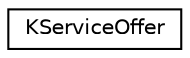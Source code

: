 digraph "Graphical Class Hierarchy"
{
  edge [fontname="Helvetica",fontsize="10",labelfontname="Helvetica",labelfontsize="10"];
  node [fontname="Helvetica",fontsize="10",shape=record];
  rankdir="LR";
  Node0 [label="KServiceOffer",height=0.2,width=0.4,color="black", fillcolor="white", style="filled",URL="$classKServiceOffer.html",tooltip="Holds the user&#39;s preference of a service. "];
}
